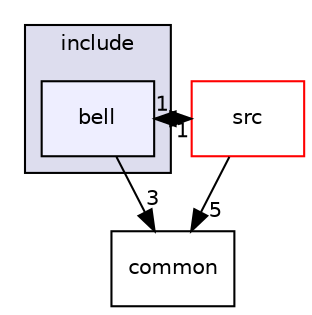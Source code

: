 digraph "include/bell" {
  compound=true
  node [ fontsize="10", fontname="Helvetica"];
  edge [ labelfontsize="10", labelfontname="Helvetica"];
  subgraph clusterdir_d44c64559bbebec7f509842c48db8b23 {
    graph [ bgcolor="#ddddee", pencolor="black", label="include" fontname="Helvetica", fontsize="10", URL="dir_d44c64559bbebec7f509842c48db8b23.html"]
  dir_9b09c8b83b1976b5e032455e8d4a0ee8 [shape=box, label="bell", style="filled", fillcolor="#eeeeff", pencolor="black", URL="dir_9b09c8b83b1976b5e032455e8d4a0ee8.html"];
  }
  dir_68267d1309a1af8e8297ef4c3efbcdba [shape=box label="src" fillcolor="white" style="filled" color="red" URL="dir_68267d1309a1af8e8297ef4c3efbcdba.html"];
  dir_0966d06610f72609fd9aa4979c2b5a92 [shape=box label="common" URL="dir_0966d06610f72609fd9aa4979c2b5a92.html"];
  dir_68267d1309a1af8e8297ef4c3efbcdba->dir_9b09c8b83b1976b5e032455e8d4a0ee8 [headlabel="1", labeldistance=1.5 headhref="dir_000004_000001.html"];
  dir_68267d1309a1af8e8297ef4c3efbcdba->dir_0966d06610f72609fd9aa4979c2b5a92 [headlabel="5", labeldistance=1.5 headhref="dir_000004_000003.html"];
  dir_9b09c8b83b1976b5e032455e8d4a0ee8->dir_68267d1309a1af8e8297ef4c3efbcdba [headlabel="1", labeldistance=1.5 headhref="dir_000001_000004.html"];
  dir_9b09c8b83b1976b5e032455e8d4a0ee8->dir_0966d06610f72609fd9aa4979c2b5a92 [headlabel="3", labeldistance=1.5 headhref="dir_000001_000003.html"];
}
